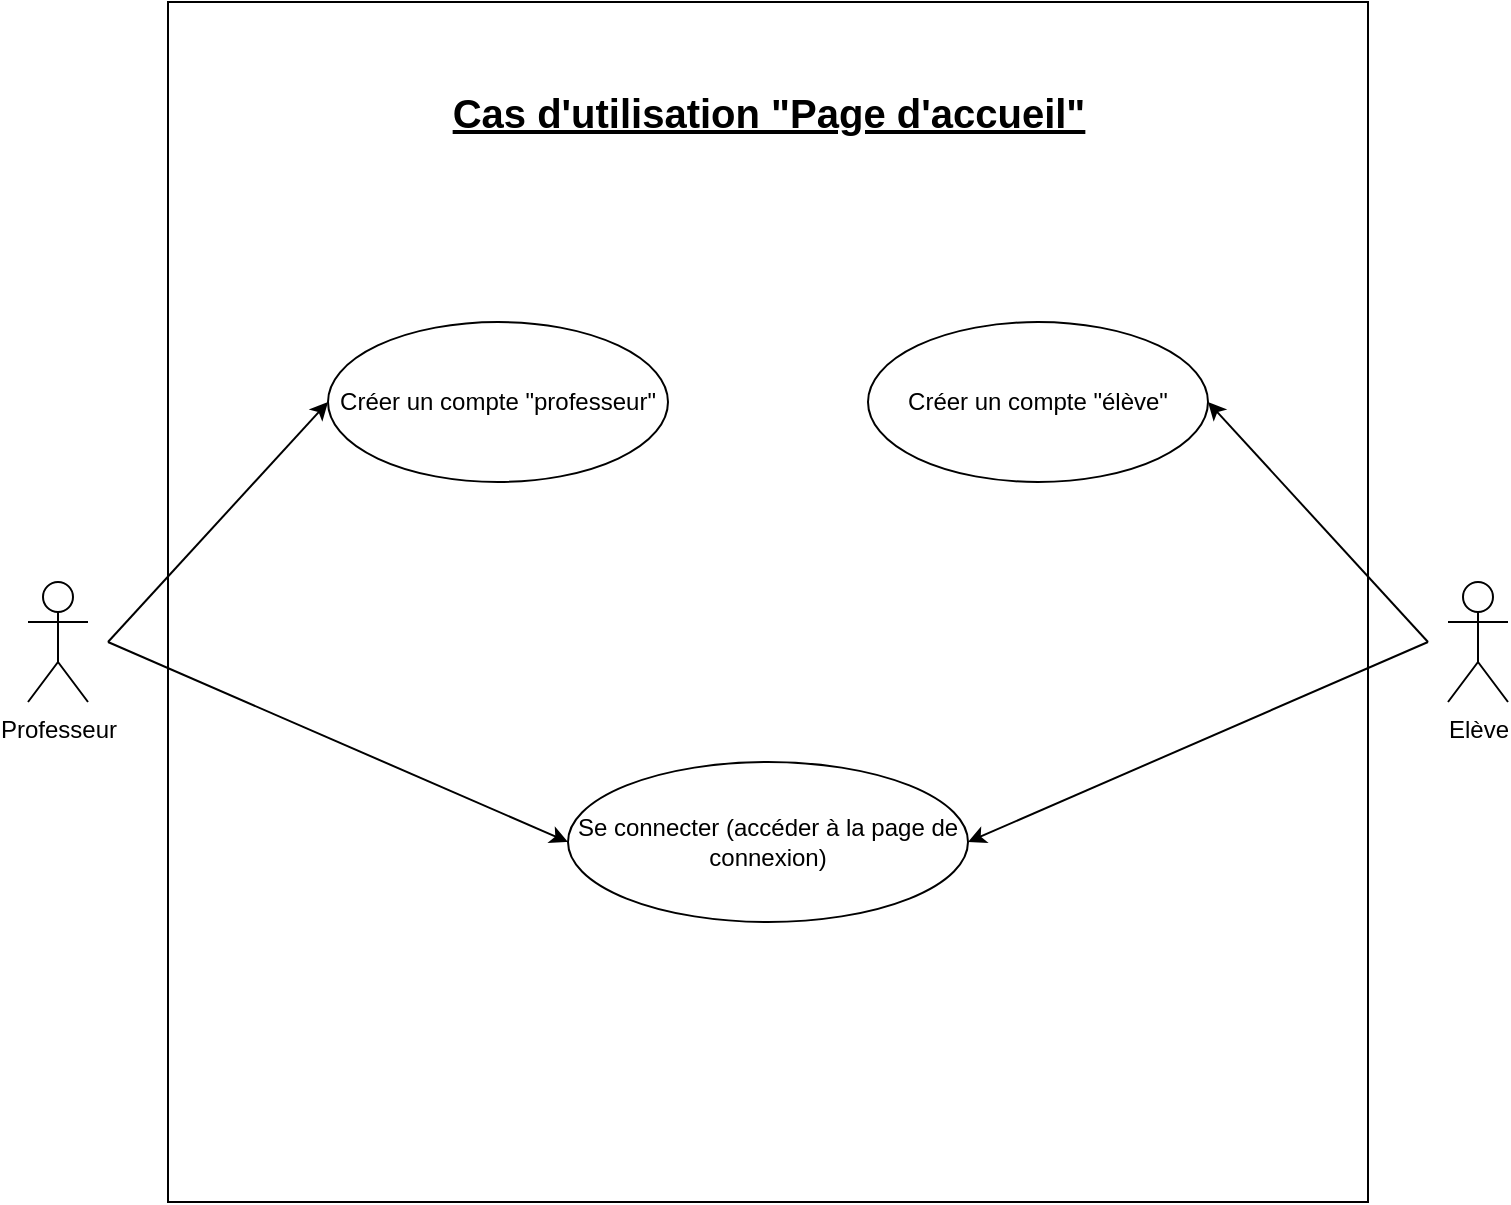 <mxfile version="14.5.1" type="device"><diagram id="pbvzX-3rY17ACfLRN-KZ" name="Page-1"><mxGraphModel dx="1024" dy="592" grid="1" gridSize="10" guides="1" tooltips="1" connect="1" arrows="1" fold="1" page="1" pageScale="1" pageWidth="827" pageHeight="1169" math="0" shadow="0"><root><mxCell id="0"/><mxCell id="1" parent="0"/><mxCell id="MEeJwPvar1ZSVrfSUjnp-56" value="" style="whiteSpace=wrap;html=1;aspect=fixed;fontSize=20;" parent="1" vertex="1"><mxGeometry x="120" width="600" height="600" as="geometry"/></mxCell><mxCell id="MEeJwPvar1ZSVrfSUjnp-1" value="Professeur" style="shape=umlActor;verticalLabelPosition=bottom;verticalAlign=top;html=1;outlineConnect=0;" parent="1" vertex="1"><mxGeometry x="50" y="290" width="30" height="60" as="geometry"/></mxCell><mxCell id="MEeJwPvar1ZSVrfSUjnp-4" value="Créer un compte &quot;professeur&quot;" style="ellipse;whiteSpace=wrap;html=1;" parent="1" vertex="1"><mxGeometry x="200" y="160" width="170" height="80" as="geometry"/></mxCell><mxCell id="MEeJwPvar1ZSVrfSUjnp-5" value="Créer un compte &quot;élève&quot;" style="ellipse;whiteSpace=wrap;html=1;" parent="1" vertex="1"><mxGeometry x="470" y="160" width="170" height="80" as="geometry"/></mxCell><mxCell id="MEeJwPvar1ZSVrfSUjnp-6" value="&lt;div&gt;Elève&lt;/div&gt;" style="shape=umlActor;verticalLabelPosition=bottom;verticalAlign=top;html=1;outlineConnect=0;" parent="1" vertex="1"><mxGeometry x="760" y="290" width="30" height="60" as="geometry"/></mxCell><mxCell id="MEeJwPvar1ZSVrfSUjnp-11" value="Se connecter (accéder à la page de connexion)" style="ellipse;whiteSpace=wrap;html=1;" parent="1" vertex="1"><mxGeometry x="320" y="380" width="200" height="80" as="geometry"/></mxCell><mxCell id="MEeJwPvar1ZSVrfSUjnp-40" value="Cas d'utilisation &quot;Page d'accueil&quot;" style="text;html=1;align=center;verticalAlign=middle;resizable=0;points=[];autosize=1;strokeColor=none;fontStyle=5;fontSize=20;" parent="1" vertex="1"><mxGeometry x="255" y="40" width="330" height="30" as="geometry"/></mxCell><mxCell id="eFJnSHFuwWoXFqJkkskp-1" value="" style="endArrow=classic;html=1;entryX=0;entryY=0.5;entryDx=0;entryDy=0;" edge="1" parent="1" target="MEeJwPvar1ZSVrfSUjnp-4"><mxGeometry width="50" height="50" relative="1" as="geometry"><mxPoint x="90" y="320" as="sourcePoint"/><mxPoint x="140" y="270" as="targetPoint"/></mxGeometry></mxCell><mxCell id="eFJnSHFuwWoXFqJkkskp-2" value="" style="endArrow=classic;html=1;entryX=0;entryY=0.5;entryDx=0;entryDy=0;" edge="1" parent="1" target="MEeJwPvar1ZSVrfSUjnp-11"><mxGeometry width="50" height="50" relative="1" as="geometry"><mxPoint x="90" y="320" as="sourcePoint"/><mxPoint x="140" y="270" as="targetPoint"/></mxGeometry></mxCell><mxCell id="eFJnSHFuwWoXFqJkkskp-3" value="" style="endArrow=classic;html=1;entryX=1;entryY=0.5;entryDx=0;entryDy=0;" edge="1" parent="1" target="MEeJwPvar1ZSVrfSUjnp-5"><mxGeometry width="50" height="50" relative="1" as="geometry"><mxPoint x="750" y="320" as="sourcePoint"/><mxPoint x="800" y="270" as="targetPoint"/></mxGeometry></mxCell><mxCell id="eFJnSHFuwWoXFqJkkskp-4" value="" style="endArrow=classic;html=1;entryX=1;entryY=0.5;entryDx=0;entryDy=0;" edge="1" parent="1" target="MEeJwPvar1ZSVrfSUjnp-11"><mxGeometry width="50" height="50" relative="1" as="geometry"><mxPoint x="750" y="320" as="sourcePoint"/><mxPoint x="800" y="270" as="targetPoint"/></mxGeometry></mxCell></root></mxGraphModel></diagram></mxfile>